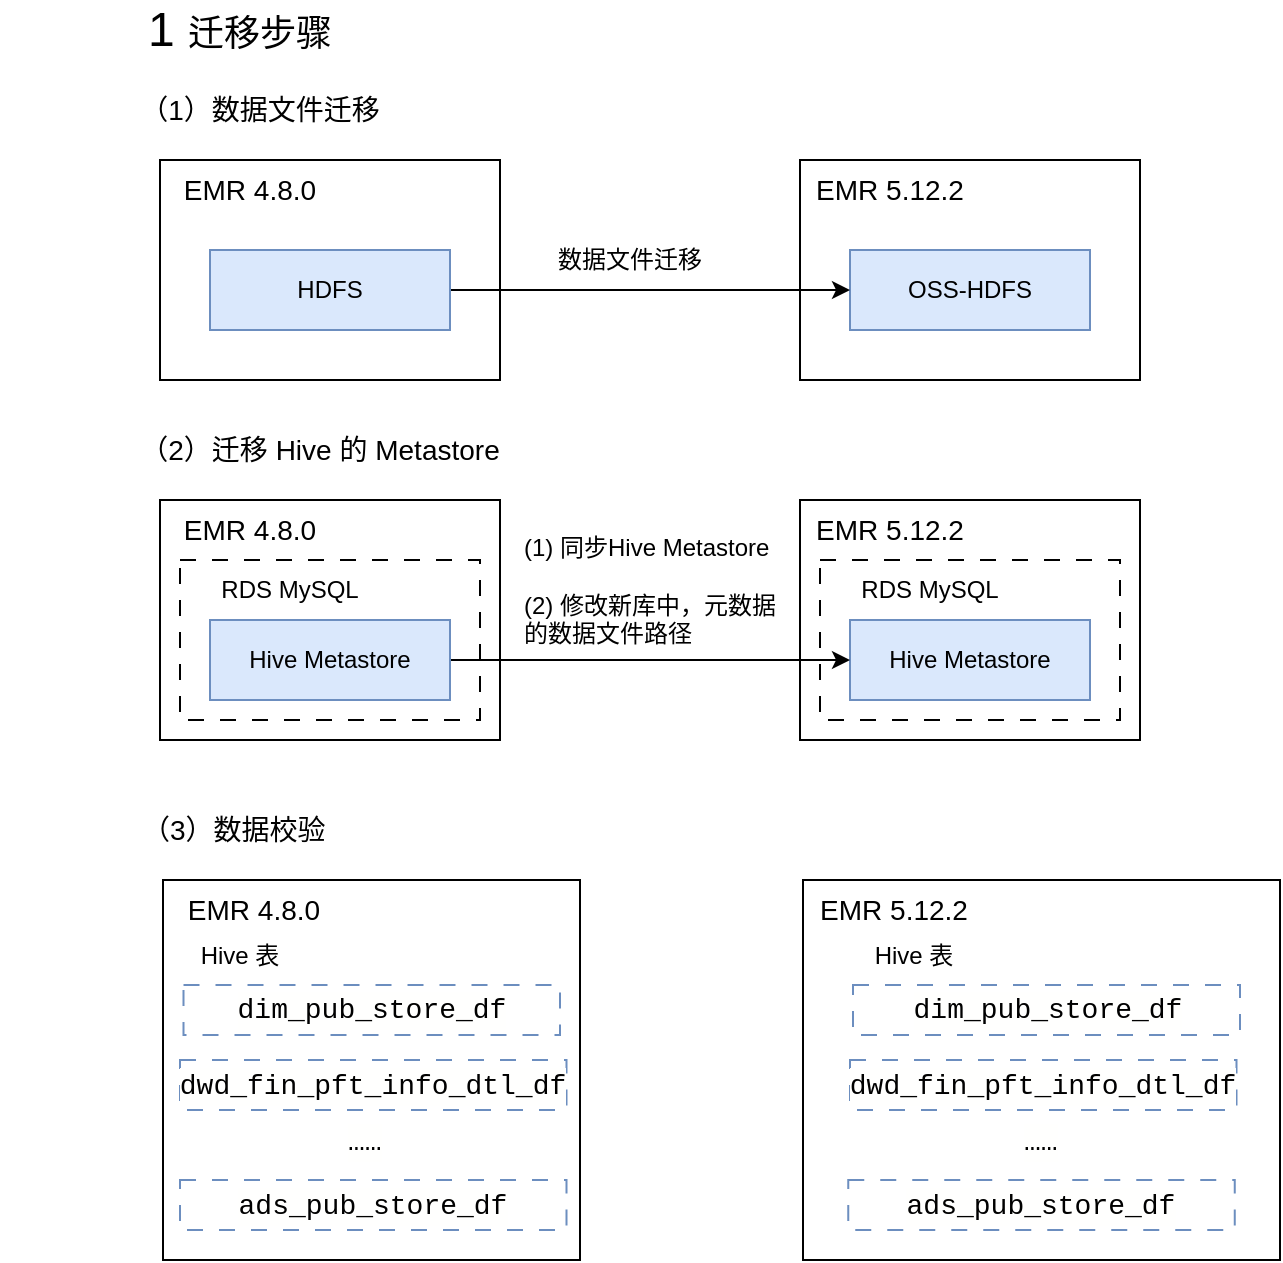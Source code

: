 <mxfile version="27.0.5">
  <diagram name="第 1 页" id="t28L84DK9KnocP4gWBqY">
    <mxGraphModel dx="2253" dy="743" grid="1" gridSize="10" guides="1" tooltips="1" connect="1" arrows="1" fold="1" page="1" pageScale="1" pageWidth="827" pageHeight="1169" math="0" shadow="0">
      <root>
        <mxCell id="0" />
        <mxCell id="1" parent="0" />
        <mxCell id="rCgpgmv-2Kc-Fvn80EIz-1" value="&lt;font style=&quot;font-size: 24px;&quot;&gt;1&amp;nbsp;&lt;/font&gt;&lt;span style=&quot;font-size: 18px;&quot;&gt;迁移步骤&lt;/span&gt;" style="text;strokeColor=none;align=center;fillColor=none;html=1;verticalAlign=middle;whiteSpace=wrap;rounded=0;" vertex="1" parent="1">
          <mxGeometry x="-40" y="20" width="240" height="30" as="geometry" />
        </mxCell>
        <mxCell id="rCgpgmv-2Kc-Fvn80EIz-2" value="" style="rounded=0;whiteSpace=wrap;html=1;" vertex="1" parent="1">
          <mxGeometry x="40" y="100" width="170" height="110" as="geometry" />
        </mxCell>
        <mxCell id="rCgpgmv-2Kc-Fvn80EIz-4" value="&lt;font style=&quot;font-size: 14px;&quot;&gt;（1）数据文件迁移&lt;/font&gt;" style="text;strokeColor=none;align=center;fillColor=none;html=1;verticalAlign=middle;whiteSpace=wrap;rounded=0;" vertex="1" parent="1">
          <mxGeometry x="20" y="60" width="140" height="30" as="geometry" />
        </mxCell>
        <mxCell id="rCgpgmv-2Kc-Fvn80EIz-5" value="" style="rounded=0;whiteSpace=wrap;html=1;" vertex="1" parent="1">
          <mxGeometry x="360" y="100" width="170" height="110" as="geometry" />
        </mxCell>
        <mxCell id="rCgpgmv-2Kc-Fvn80EIz-6" value="OSS-HDFS" style="rounded=0;whiteSpace=wrap;html=1;fillColor=#dae8fc;strokeColor=#6c8ebf;" vertex="1" parent="1">
          <mxGeometry x="385" y="145" width="120" height="40" as="geometry" />
        </mxCell>
        <mxCell id="rCgpgmv-2Kc-Fvn80EIz-8" style="edgeStyle=orthogonalEdgeStyle;rounded=0;orthogonalLoop=1;jettySize=auto;html=1;entryX=0;entryY=0.5;entryDx=0;entryDy=0;" edge="1" parent="1" source="rCgpgmv-2Kc-Fvn80EIz-7" target="rCgpgmv-2Kc-Fvn80EIz-6">
          <mxGeometry relative="1" as="geometry" />
        </mxCell>
        <mxCell id="rCgpgmv-2Kc-Fvn80EIz-7" value="HDFS" style="rounded=0;whiteSpace=wrap;html=1;fillColor=#dae8fc;strokeColor=#6c8ebf;" vertex="1" parent="1">
          <mxGeometry x="65" y="145" width="120" height="40" as="geometry" />
        </mxCell>
        <mxCell id="rCgpgmv-2Kc-Fvn80EIz-9" value="数据文件迁移" style="text;strokeColor=none;align=center;fillColor=none;html=1;verticalAlign=middle;whiteSpace=wrap;rounded=0;" vertex="1" parent="1">
          <mxGeometry x="230" y="135" width="90" height="30" as="geometry" />
        </mxCell>
        <mxCell id="rCgpgmv-2Kc-Fvn80EIz-10" value="&lt;span style=&quot;font-size: 14px;&quot;&gt;EMR 4.8.0&lt;/span&gt;" style="text;strokeColor=none;align=center;fillColor=none;html=1;verticalAlign=middle;whiteSpace=wrap;rounded=0;" vertex="1" parent="1">
          <mxGeometry x="40" y="100" width="90" height="30" as="geometry" />
        </mxCell>
        <mxCell id="rCgpgmv-2Kc-Fvn80EIz-11" value="&lt;span style=&quot;font-size: 14px;&quot;&gt;EMR 5.12.2&lt;/span&gt;" style="text;strokeColor=none;align=center;fillColor=none;html=1;verticalAlign=middle;whiteSpace=wrap;rounded=0;" vertex="1" parent="1">
          <mxGeometry x="360" y="100" width="90" height="30" as="geometry" />
        </mxCell>
        <mxCell id="rCgpgmv-2Kc-Fvn80EIz-12" value="&lt;font style=&quot;font-size: 14px;&quot;&gt;（2）迁移 Hive 的 Metastore&lt;/font&gt;" style="text;strokeColor=none;align=center;fillColor=none;html=1;verticalAlign=middle;whiteSpace=wrap;rounded=0;" vertex="1" parent="1">
          <mxGeometry x="20" y="230" width="200" height="30" as="geometry" />
        </mxCell>
        <mxCell id="rCgpgmv-2Kc-Fvn80EIz-13" value="" style="rounded=0;whiteSpace=wrap;html=1;" vertex="1" parent="1">
          <mxGeometry x="40" y="270" width="170" height="120" as="geometry" />
        </mxCell>
        <mxCell id="rCgpgmv-2Kc-Fvn80EIz-14" value="" style="rounded=0;whiteSpace=wrap;html=1;" vertex="1" parent="1">
          <mxGeometry x="360" y="270" width="170" height="120" as="geometry" />
        </mxCell>
        <mxCell id="rCgpgmv-2Kc-Fvn80EIz-15" value="Hive Metastore" style="rounded=0;whiteSpace=wrap;html=1;fillColor=#dae8fc;strokeColor=#6c8ebf;" vertex="1" parent="1">
          <mxGeometry x="385" y="330" width="120" height="40" as="geometry" />
        </mxCell>
        <mxCell id="rCgpgmv-2Kc-Fvn80EIz-16" style="edgeStyle=orthogonalEdgeStyle;rounded=0;orthogonalLoop=1;jettySize=auto;html=1;entryX=0;entryY=0.5;entryDx=0;entryDy=0;" edge="1" parent="1" source="rCgpgmv-2Kc-Fvn80EIz-17" target="rCgpgmv-2Kc-Fvn80EIz-15">
          <mxGeometry relative="1" as="geometry" />
        </mxCell>
        <mxCell id="rCgpgmv-2Kc-Fvn80EIz-17" value="Hive Metastore" style="rounded=0;whiteSpace=wrap;html=1;fillColor=#dae8fc;strokeColor=#6c8ebf;" vertex="1" parent="1">
          <mxGeometry x="65" y="330" width="120" height="40" as="geometry" />
        </mxCell>
        <mxCell id="rCgpgmv-2Kc-Fvn80EIz-18" value="(1) 同步Hive Metastore&lt;br&gt;&lt;br&gt;(2) 修改新库中，元数据的数据文件路径" style="text;strokeColor=none;align=left;fillColor=none;html=1;verticalAlign=middle;whiteSpace=wrap;rounded=0;" vertex="1" parent="1">
          <mxGeometry x="220" y="300" width="133" height="30" as="geometry" />
        </mxCell>
        <mxCell id="rCgpgmv-2Kc-Fvn80EIz-19" value="&lt;span style=&quot;font-size: 14px;&quot;&gt;EMR 4.8.0&lt;/span&gt;" style="text;strokeColor=none;align=center;fillColor=none;html=1;verticalAlign=middle;whiteSpace=wrap;rounded=0;" vertex="1" parent="1">
          <mxGeometry x="40" y="270" width="90" height="30" as="geometry" />
        </mxCell>
        <mxCell id="rCgpgmv-2Kc-Fvn80EIz-20" value="&lt;span style=&quot;font-size: 14px;&quot;&gt;EMR 5.12.2&lt;/span&gt;" style="text;strokeColor=none;align=center;fillColor=none;html=1;verticalAlign=middle;whiteSpace=wrap;rounded=0;" vertex="1" parent="1">
          <mxGeometry x="360" y="270" width="90" height="30" as="geometry" />
        </mxCell>
        <mxCell id="rCgpgmv-2Kc-Fvn80EIz-21" value="" style="rounded=0;whiteSpace=wrap;html=1;fillColor=none;dashed=1;dashPattern=8 8;" vertex="1" parent="1">
          <mxGeometry x="50" y="300" width="150" height="80" as="geometry" />
        </mxCell>
        <mxCell id="rCgpgmv-2Kc-Fvn80EIz-22" value="" style="rounded=0;whiteSpace=wrap;html=1;fillColor=none;dashed=1;dashPattern=8 8;" vertex="1" parent="1">
          <mxGeometry x="370" y="300" width="150" height="80" as="geometry" />
        </mxCell>
        <mxCell id="rCgpgmv-2Kc-Fvn80EIz-23" value="RDS MySQL" style="text;strokeColor=none;align=center;fillColor=none;html=1;verticalAlign=middle;whiteSpace=wrap;rounded=0;" vertex="1" parent="1">
          <mxGeometry x="60" y="300" width="90" height="30" as="geometry" />
        </mxCell>
        <mxCell id="rCgpgmv-2Kc-Fvn80EIz-24" value="RDS MySQL" style="text;strokeColor=none;align=center;fillColor=none;html=1;verticalAlign=middle;whiteSpace=wrap;rounded=0;" vertex="1" parent="1">
          <mxGeometry x="380" y="300" width="90" height="30" as="geometry" />
        </mxCell>
        <mxCell id="rCgpgmv-2Kc-Fvn80EIz-26" value="&lt;font style=&quot;font-size: 14px;&quot;&gt;（3）数据校验&lt;/font&gt;" style="text;strokeColor=none;align=left;fillColor=none;html=1;verticalAlign=middle;whiteSpace=wrap;rounded=0;" vertex="1" parent="1">
          <mxGeometry x="29" y="420" width="101" height="30" as="geometry" />
        </mxCell>
        <mxCell id="rCgpgmv-2Kc-Fvn80EIz-27" value="" style="rounded=0;whiteSpace=wrap;html=1;" vertex="1" parent="1">
          <mxGeometry x="41.5" y="460" width="208.5" height="190" as="geometry" />
        </mxCell>
        <mxCell id="rCgpgmv-2Kc-Fvn80EIz-28" value="" style="rounded=0;whiteSpace=wrap;html=1;" vertex="1" parent="1">
          <mxGeometry x="361.5" y="460" width="238.5" height="190" as="geometry" />
        </mxCell>
        <mxCell id="rCgpgmv-2Kc-Fvn80EIz-29" value="&lt;div style=&quot;background-color: rgb(255, 255, 254); font-family: Consolas, &amp;quot;Courier New&amp;quot;, monospace; font-size: 14px; line-height: 19px; white-space: pre;&quot;&gt;dim_pub_store_df&lt;/div&gt;" style="rounded=0;whiteSpace=wrap;html=1;fillColor=none;strokeColor=#6c8ebf;dashed=1;dashPattern=8 8;" vertex="1" parent="1">
          <mxGeometry x="386.5" y="512.5" width="193.5" height="25" as="geometry" />
        </mxCell>
        <mxCell id="rCgpgmv-2Kc-Fvn80EIz-31" value="&lt;div style=&quot;background-color: rgb(255, 255, 254); font-family: Consolas, &amp;quot;Courier New&amp;quot;, monospace; font-size: 14px; line-height: 19px; white-space: pre;&quot;&gt;dim_pub_store_df&lt;/div&gt;" style="rounded=0;whiteSpace=wrap;html=1;fillColor=none;strokeColor=#6c8ebf;dashed=1;dashPattern=8 8;" vertex="1" parent="1">
          <mxGeometry x="51.75" y="512.5" width="188.25" height="25" as="geometry" />
        </mxCell>
        <mxCell id="rCgpgmv-2Kc-Fvn80EIz-33" value="&lt;span style=&quot;font-size: 14px;&quot;&gt;EMR 4.8.0&lt;/span&gt;" style="text;strokeColor=none;align=center;fillColor=none;html=1;verticalAlign=middle;whiteSpace=wrap;rounded=0;" vertex="1" parent="1">
          <mxGeometry x="41.5" y="460" width="90" height="30" as="geometry" />
        </mxCell>
        <mxCell id="rCgpgmv-2Kc-Fvn80EIz-34" value="&lt;span style=&quot;font-size: 14px;&quot;&gt;EMR 5.12.2&lt;/span&gt;" style="text;strokeColor=none;align=center;fillColor=none;html=1;verticalAlign=middle;whiteSpace=wrap;rounded=0;" vertex="1" parent="1">
          <mxGeometry x="361.5" y="460" width="90" height="30" as="geometry" />
        </mxCell>
        <mxCell id="rCgpgmv-2Kc-Fvn80EIz-35" value="&lt;div style=&quot;color: rgb(0, 0, 0); background-color: rgb(255, 255, 254); font-family: Consolas, &amp;quot;Courier New&amp;quot;, monospace; font-weight: normal; font-size: 14px; line-height: 19px; white-space: pre;&quot;&gt;&lt;div&gt;&lt;span style=&quot;color: rgb(0, 0, 0);&quot;&gt;……&lt;/span&gt;&lt;/div&gt;&lt;/div&gt;" style="text;whiteSpace=wrap;html=1;" vertex="1" parent="1">
          <mxGeometry x="131.63" y="575" width="30" height="40" as="geometry" />
        </mxCell>
        <mxCell id="rCgpgmv-2Kc-Fvn80EIz-36" value="&lt;div style=&quot;background-color: rgb(255, 255, 254); font-family: Consolas, &amp;quot;Courier New&amp;quot;, monospace; font-size: 14px; line-height: 19px; white-space: pre;&quot;&gt;&lt;span style=&quot;text-align: left;&quot;&gt;dwd_fin_pft_info_dtl_df&lt;/span&gt;&lt;/div&gt;" style="rounded=0;html=1;fillColor=none;strokeColor=#6c8ebf;dashed=1;dashPattern=8 8;whiteSpace=wrap;" vertex="1" parent="1">
          <mxGeometry x="50" y="550" width="193.25" height="25" as="geometry" />
        </mxCell>
        <mxCell id="rCgpgmv-2Kc-Fvn80EIz-38" value="&lt;div style=&quot;background-color: rgb(255, 255, 254); font-family: Consolas, &amp;quot;Courier New&amp;quot;, monospace; font-size: 14px; line-height: 19px; white-space: pre;&quot;&gt;&lt;span style=&quot;text-align: left;&quot;&gt;dwd_fin_pft_info_dtl_df&lt;/span&gt;&lt;/div&gt;" style="rounded=0;html=1;fillColor=none;strokeColor=#6c8ebf;dashed=1;dashPattern=8 8;whiteSpace=wrap;" vertex="1" parent="1">
          <mxGeometry x="385" y="550" width="193.25" height="25" as="geometry" />
        </mxCell>
        <mxCell id="rCgpgmv-2Kc-Fvn80EIz-40" value="&lt;div style=&quot;color: rgb(0, 0, 0); background-color: rgb(255, 255, 254); font-family: Consolas, &amp;quot;Courier New&amp;quot;, monospace; font-weight: normal; font-size: 14px; line-height: 19px; white-space: pre;&quot;&gt;&lt;div&gt;&lt;span style=&quot;color: rgb(0, 0, 0);&quot;&gt;……&lt;/span&gt;&lt;/div&gt;&lt;/div&gt;" style="text;whiteSpace=wrap;html=1;" vertex="1" parent="1">
          <mxGeometry x="470" y="575" width="30" height="40" as="geometry" />
        </mxCell>
        <mxCell id="rCgpgmv-2Kc-Fvn80EIz-41" value="&lt;div style=&quot;background-color: rgb(255, 255, 254); font-family: Consolas, &amp;quot;Courier New&amp;quot;, monospace; font-size: 14px; line-height: 19px; white-space: pre;&quot;&gt;&lt;div style=&quot;line-height: 19px;&quot;&gt;&lt;div style=&quot;line-height: 19px;&quot;&gt;ads_pub_store_df&lt;/div&gt;&lt;/div&gt;&lt;/div&gt;" style="rounded=0;html=1;fillColor=none;strokeColor=#6c8ebf;dashed=1;dashPattern=8 8;whiteSpace=wrap;" vertex="1" parent="1">
          <mxGeometry x="50" y="610" width="193.25" height="25" as="geometry" />
        </mxCell>
        <mxCell id="rCgpgmv-2Kc-Fvn80EIz-42" value="&lt;div style=&quot;background-color: rgb(255, 255, 254); font-family: Consolas, &amp;quot;Courier New&amp;quot;, monospace; font-size: 14px; line-height: 19px; white-space: pre;&quot;&gt;&lt;div style=&quot;line-height: 19px;&quot;&gt;ads_pub_store_df&lt;/div&gt;&lt;/div&gt;" style="rounded=0;html=1;fillColor=none;strokeColor=#6c8ebf;dashed=1;dashPattern=8 8;whiteSpace=wrap;" vertex="1" parent="1">
          <mxGeometry x="384.13" y="610" width="193.25" height="25" as="geometry" />
        </mxCell>
        <mxCell id="rCgpgmv-2Kc-Fvn80EIz-43" value="Hive 表" style="text;strokeColor=none;align=center;fillColor=none;html=1;verticalAlign=middle;whiteSpace=wrap;rounded=0;" vertex="1" parent="1">
          <mxGeometry x="49.5" y="482.5" width="60" height="30" as="geometry" />
        </mxCell>
        <mxCell id="rCgpgmv-2Kc-Fvn80EIz-44" value="Hive 表" style="text;strokeColor=none;align=center;fillColor=none;html=1;verticalAlign=middle;whiteSpace=wrap;rounded=0;" vertex="1" parent="1">
          <mxGeometry x="386.5" y="482.5" width="60" height="30" as="geometry" />
        </mxCell>
      </root>
    </mxGraphModel>
  </diagram>
</mxfile>
